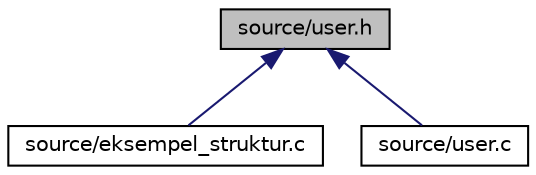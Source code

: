 digraph "source/user.h"
{
  edge [fontname="Helvetica",fontsize="10",labelfontname="Helvetica",labelfontsize="10"];
  node [fontname="Helvetica",fontsize="10",shape=record];
  Node1 [label="source/user.h",height=0.2,width=0.4,color="black", fillcolor="grey75", style="filled", fontcolor="black"];
  Node1 -> Node2 [dir="back",color="midnightblue",fontsize="10",style="solid",fontname="Helvetica"];
  Node2 [label="source/eksempel_struktur.c",height=0.2,width=0.4,color="black", fillcolor="white", style="filled",URL="$eksempel__struktur_8c_source.html"];
  Node1 -> Node3 [dir="back",color="midnightblue",fontsize="10",style="solid",fontname="Helvetica"];
  Node3 [label="source/user.c",height=0.2,width=0.4,color="black", fillcolor="white", style="filled",URL="$user_8c_source.html"];
}
